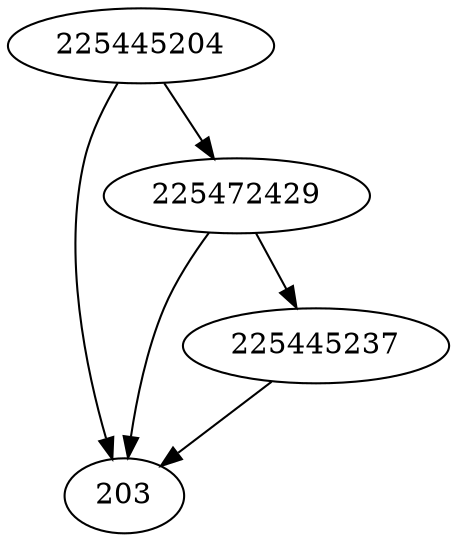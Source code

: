 strict digraph  {
203;
225445204;
225445237;
225472429;
225445204 -> 203;
225445204 -> 225472429;
225445237 -> 203;
225472429 -> 203;
225472429 -> 225445237;
}
